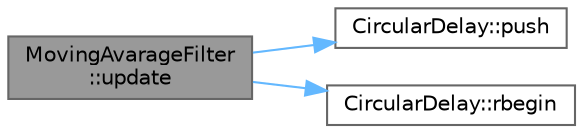 digraph "MovingAvarageFilter::update"
{
 // LATEX_PDF_SIZE
  bgcolor="transparent";
  edge [fontname=Helvetica,fontsize=10,labelfontname=Helvetica,labelfontsize=10];
  node [fontname=Helvetica,fontsize=10,shape=box,height=0.2,width=0.4];
  rankdir="LR";
  Node1 [id="Node000001",label="MovingAvarageFilter\l::update",height=0.2,width=0.4,color="gray40", fillcolor="grey60", style="filled", fontcolor="black",tooltip=" "];
  Node1 -> Node2 [id="edge3_Node000001_Node000002",color="steelblue1",style="solid",tooltip=" "];
  Node2 [id="Node000002",label="CircularDelay::push",height=0.2,width=0.4,color="grey40", fillcolor="white", style="filled",URL="$classCircularDelay.html#a0741f8e9b436b89620c56870457f22fa",tooltip="With this function you can insert a new sample into the buffer."];
  Node1 -> Node3 [id="edge4_Node000001_Node000003",color="steelblue1",style="solid",tooltip=" "];
  Node3 [id="Node000003",label="CircularDelay::rbegin",height=0.2,width=0.4,color="grey40", fillcolor="white", style="filled",URL="$classCircularDelay.html#a45b712d677523479439f9ece87e11054",tooltip=" "];
}
